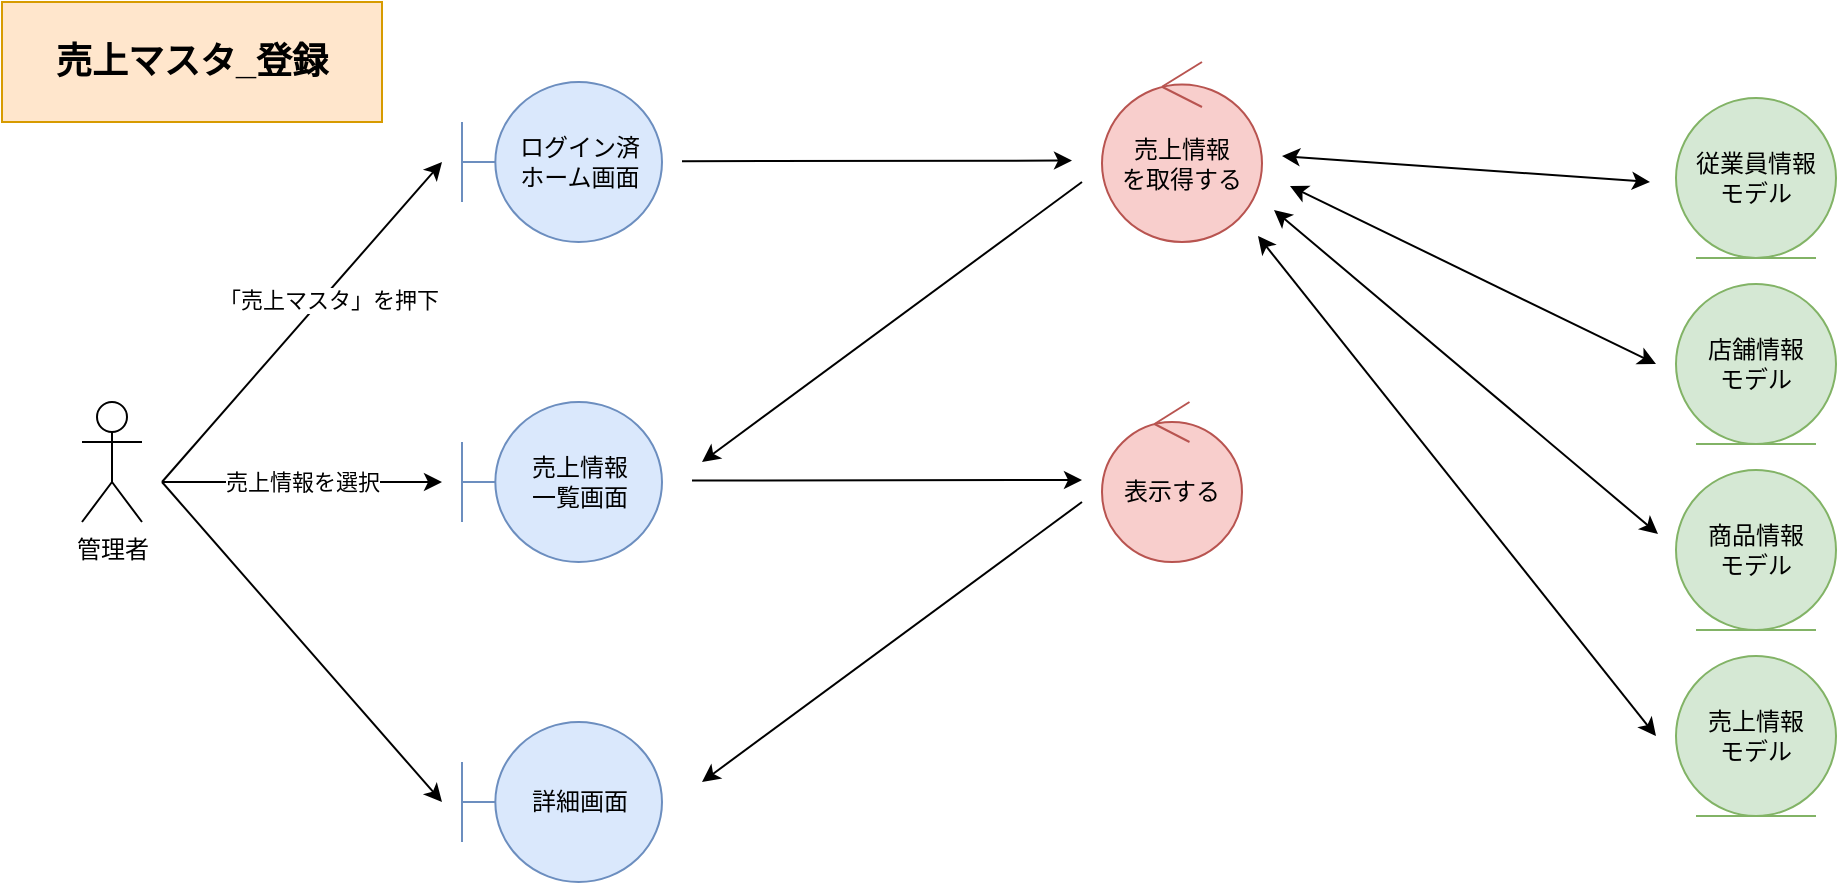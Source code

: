 <mxfile pages="3">
    <diagram id="6dXKoRwkiL6QKlLexK6N" name="*売上情報管理_参照">
        <mxGraphModel dx="1428" dy="459" grid="0" gridSize="10" guides="1" tooltips="1" connect="1" arrows="1" fold="1" page="0" pageScale="1" pageWidth="827" pageHeight="1169" math="0" shadow="0">
            <root>
                <mxCell id="0"/>
                <mxCell id="1" parent="0"/>
                <mxCell id="2" value="管理者&lt;br&gt;" style="shape=umlActor;verticalLabelPosition=bottom;verticalAlign=top;html=1;" parent="1" vertex="1">
                    <mxGeometry x="-70" y="280" width="30" height="60" as="geometry"/>
                </mxCell>
                <mxCell id="3" value="ログイン済&lt;br&gt;ホーム画面" style="shape=umlBoundary;whiteSpace=wrap;html=1;fillColor=#dae8fc;strokeColor=#6c8ebf;" parent="1" vertex="1">
                    <mxGeometry x="120" y="120" width="100" height="80" as="geometry"/>
                </mxCell>
                <mxCell id="4" value="売上情報&lt;br&gt;一覧画面" style="shape=umlBoundary;whiteSpace=wrap;html=1;fillColor=#dae8fc;strokeColor=#6c8ebf;" parent="1" vertex="1">
                    <mxGeometry x="120" y="280" width="100" height="80" as="geometry"/>
                </mxCell>
                <mxCell id="6" value="売上情報&lt;br&gt;を取得する" style="ellipse;shape=umlControl;whiteSpace=wrap;html=1;fillColor=#f8cecc;strokeColor=#b85450;" parent="1" vertex="1">
                    <mxGeometry x="440" y="110" width="80" height="90" as="geometry"/>
                </mxCell>
                <mxCell id="7" value="売上情報&lt;br&gt;モデル" style="ellipse;shape=umlEntity;whiteSpace=wrap;html=1;fillColor=#d5e8d4;strokeColor=#82b366;" parent="1" vertex="1">
                    <mxGeometry x="727" y="407" width="80" height="80" as="geometry"/>
                </mxCell>
                <mxCell id="8" value="表示する" style="ellipse;shape=umlControl;whiteSpace=wrap;html=1;fillColor=#f8cecc;strokeColor=#b85450;" parent="1" vertex="1">
                    <mxGeometry x="440" y="280" width="70" height="80" as="geometry"/>
                </mxCell>
                <mxCell id="9" value="" style="endArrow=classic;html=1;rounded=0;" parent="1" edge="1">
                    <mxGeometry width="50" height="50" relative="1" as="geometry">
                        <mxPoint x="235" y="319.29" as="sourcePoint"/>
                        <mxPoint x="430" y="319" as="targetPoint"/>
                    </mxGeometry>
                </mxCell>
                <mxCell id="11" value="" style="endArrow=classic;html=1;rounded=0;" parent="1" edge="1">
                    <mxGeometry width="50" height="50" relative="1" as="geometry">
                        <mxPoint x="-30" y="320" as="sourcePoint"/>
                        <mxPoint x="110" y="160" as="targetPoint"/>
                    </mxGeometry>
                </mxCell>
                <mxCell id="25" value="「売上マスタ」を押下" style="edgeLabel;html=1;align=center;verticalAlign=middle;resizable=0;points=[];" parent="11" vertex="1" connectable="0">
                    <mxGeometry x="0.159" y="-2" relative="1" as="geometry">
                        <mxPoint as="offset"/>
                    </mxGeometry>
                </mxCell>
                <mxCell id="12" value="" style="endArrow=classic;html=1;rounded=0;" parent="1" edge="1">
                    <mxGeometry width="50" height="50" relative="1" as="geometry">
                        <mxPoint x="-30" y="320" as="sourcePoint"/>
                        <mxPoint x="110" y="480" as="targetPoint"/>
                    </mxGeometry>
                </mxCell>
                <mxCell id="13" value="" style="endArrow=classic;html=1;rounded=0;" parent="1" edge="1">
                    <mxGeometry width="50" height="50" relative="1" as="geometry">
                        <mxPoint x="-30" y="320" as="sourcePoint"/>
                        <mxPoint x="110" y="320" as="targetPoint"/>
                    </mxGeometry>
                </mxCell>
                <mxCell id="26" value="売上情報を選択" style="edgeLabel;html=1;align=center;verticalAlign=middle;resizable=0;points=[];" parent="13" vertex="1" connectable="0">
                    <mxGeometry x="0.308" y="1" relative="1" as="geometry">
                        <mxPoint x="-22" y="1" as="offset"/>
                    </mxGeometry>
                </mxCell>
                <mxCell id="14" value="" style="endArrow=classic;html=1;rounded=0;startArrow=classic;startFill=1;" parent="1" edge="1">
                    <mxGeometry width="50" height="50" relative="1" as="geometry">
                        <mxPoint x="534" y="172" as="sourcePoint"/>
                        <mxPoint x="717" y="261" as="targetPoint"/>
                    </mxGeometry>
                </mxCell>
                <mxCell id="15" value="" style="endArrow=classic;html=1;rounded=0;" parent="1" edge="1">
                    <mxGeometry width="50" height="50" relative="1" as="geometry">
                        <mxPoint x="230" y="159.58" as="sourcePoint"/>
                        <mxPoint x="425" y="159.29" as="targetPoint"/>
                    </mxGeometry>
                </mxCell>
                <mxCell id="16" value="" style="endArrow=classic;html=1;rounded=0;" parent="1" edge="1">
                    <mxGeometry width="50" height="50" relative="1" as="geometry">
                        <mxPoint x="430" y="170" as="sourcePoint"/>
                        <mxPoint x="240" y="310" as="targetPoint"/>
                    </mxGeometry>
                </mxCell>
                <mxCell id="17" value="" style="endArrow=classic;html=1;rounded=0;" parent="1" edge="1">
                    <mxGeometry width="50" height="50" relative="1" as="geometry">
                        <mxPoint x="430" y="330" as="sourcePoint"/>
                        <mxPoint x="240" y="470" as="targetPoint"/>
                    </mxGeometry>
                </mxCell>
                <mxCell id="23" value="詳細画面" style="shape=umlBoundary;whiteSpace=wrap;html=1;fillColor=#dae8fc;strokeColor=#6c8ebf;" parent="1" vertex="1">
                    <mxGeometry x="120" y="440" width="100" height="80" as="geometry"/>
                </mxCell>
                <mxCell id="24" value="売上マスタ_登録" style="rounded=0;whiteSpace=wrap;html=1;fillColor=#ffe6cc;strokeColor=#d79b00;fontStyle=1;fontSize=18;" parent="1" vertex="1">
                    <mxGeometry x="-110" y="80" width="190" height="60" as="geometry"/>
                </mxCell>
                <mxCell id="pvjX0vMnP473XmivSzVV-26" value="商品情報&lt;br&gt;モデル" style="ellipse;shape=umlEntity;whiteSpace=wrap;html=1;fillColor=#d5e8d4;strokeColor=#82b366;" vertex="1" parent="1">
                    <mxGeometry x="727" y="314" width="80" height="80" as="geometry"/>
                </mxCell>
                <mxCell id="6gAZNGbk-TdiE4PoCEPk-26" value="店舗情報&lt;br&gt;モデル" style="ellipse;shape=umlEntity;whiteSpace=wrap;html=1;fillColor=#d5e8d4;strokeColor=#82b366;" vertex="1" parent="1">
                    <mxGeometry x="727" y="221" width="80" height="80" as="geometry"/>
                </mxCell>
                <mxCell id="6gAZNGbk-TdiE4PoCEPk-27" value="従業員情報&lt;br&gt;モデル" style="ellipse;shape=umlEntity;whiteSpace=wrap;html=1;fillColor=#d5e8d4;strokeColor=#82b366;" vertex="1" parent="1">
                    <mxGeometry x="727" y="128" width="80" height="80" as="geometry"/>
                </mxCell>
                <mxCell id="6gAZNGbk-TdiE4PoCEPk-28" value="" style="endArrow=classic;html=1;rounded=0;startArrow=classic;startFill=1;" edge="1" parent="1">
                    <mxGeometry width="50" height="50" relative="1" as="geometry">
                        <mxPoint x="530" y="157" as="sourcePoint"/>
                        <mxPoint x="714" y="170" as="targetPoint"/>
                    </mxGeometry>
                </mxCell>
                <mxCell id="6gAZNGbk-TdiE4PoCEPk-29" value="" style="endArrow=classic;html=1;rounded=0;startArrow=classic;startFill=1;" edge="1" parent="1">
                    <mxGeometry width="50" height="50" relative="1" as="geometry">
                        <mxPoint x="526" y="184" as="sourcePoint"/>
                        <mxPoint x="718" y="346" as="targetPoint"/>
                    </mxGeometry>
                </mxCell>
                <mxCell id="6gAZNGbk-TdiE4PoCEPk-30" value="" style="endArrow=classic;html=1;rounded=0;startArrow=classic;startFill=1;" edge="1" parent="1">
                    <mxGeometry width="50" height="50" relative="1" as="geometry">
                        <mxPoint x="518" y="197" as="sourcePoint"/>
                        <mxPoint x="717" y="447" as="targetPoint"/>
                    </mxGeometry>
                </mxCell>
            </root>
        </mxGraphModel>
    </diagram>
    <diagram id="JnTztatlLzvQG0zcR0n4" name="*売上情報管理_編集">
        <mxGraphModel dx="1428" dy="459" grid="0" gridSize="10" guides="1" tooltips="1" connect="1" arrows="1" fold="1" page="0" pageScale="1" pageWidth="827" pageHeight="1169" math="0" shadow="0">
            <root>
                <mxCell id="ClaozoiLsZOpISAz2pXM-0"/>
                <mxCell id="ClaozoiLsZOpISAz2pXM-1" parent="ClaozoiLsZOpISAz2pXM-0"/>
                <mxCell id="gx6NXgfO0Ngl4NM3lM2A-1" value="ログイン済&lt;br&gt;ホーム画面" style="shape=umlBoundary;whiteSpace=wrap;html=1;fillColor=#dae8fc;strokeColor=#6c8ebf;" parent="ClaozoiLsZOpISAz2pXM-1" vertex="1">
                    <mxGeometry x="120" y="120" width="100" height="80" as="geometry"/>
                </mxCell>
                <mxCell id="gx6NXgfO0Ngl4NM3lM2A-2" value="売上情報&lt;br&gt;一覧画面" style="shape=umlBoundary;whiteSpace=wrap;html=1;fillColor=#dae8fc;strokeColor=#6c8ebf;" parent="ClaozoiLsZOpISAz2pXM-1" vertex="1">
                    <mxGeometry x="120" y="280" width="100" height="80" as="geometry"/>
                </mxCell>
                <mxCell id="gx6NXgfO0Ngl4NM3lM2A-3" value="売上情報&lt;br&gt;を取得する" style="ellipse;shape=umlControl;whiteSpace=wrap;html=1;fillColor=#f8cecc;strokeColor=#b85450;" parent="ClaozoiLsZOpISAz2pXM-1" vertex="1">
                    <mxGeometry x="440" y="110" width="80" height="90" as="geometry"/>
                </mxCell>
                <mxCell id="gx6NXgfO0Ngl4NM3lM2A-5" value="表示する" style="ellipse;shape=umlControl;whiteSpace=wrap;html=1;fillColor=#f8cecc;strokeColor=#b85450;" parent="ClaozoiLsZOpISAz2pXM-1" vertex="1">
                    <mxGeometry x="440" y="280" width="70" height="80" as="geometry"/>
                </mxCell>
                <mxCell id="gx6NXgfO0Ngl4NM3lM2A-6" value="" style="endArrow=classic;html=1;rounded=0;" parent="ClaozoiLsZOpISAz2pXM-1" edge="1">
                    <mxGeometry width="50" height="50" relative="1" as="geometry">
                        <mxPoint x="235" y="319.29" as="sourcePoint"/>
                        <mxPoint x="430" y="319" as="targetPoint"/>
                    </mxGeometry>
                </mxCell>
                <mxCell id="gx6NXgfO0Ngl4NM3lM2A-12" value="" style="endArrow=classic;html=1;rounded=0;" parent="ClaozoiLsZOpISAz2pXM-1" edge="1">
                    <mxGeometry width="50" height="50" relative="1" as="geometry">
                        <mxPoint x="230" y="159.58" as="sourcePoint"/>
                        <mxPoint x="425" y="159.29" as="targetPoint"/>
                    </mxGeometry>
                </mxCell>
                <mxCell id="gx6NXgfO0Ngl4NM3lM2A-13" value="" style="endArrow=classic;html=1;rounded=0;" parent="ClaozoiLsZOpISAz2pXM-1" edge="1">
                    <mxGeometry width="50" height="50" relative="1" as="geometry">
                        <mxPoint x="430" y="170" as="sourcePoint"/>
                        <mxPoint x="240" y="310" as="targetPoint"/>
                    </mxGeometry>
                </mxCell>
                <mxCell id="gx6NXgfO0Ngl4NM3lM2A-14" value="" style="endArrow=classic;html=1;rounded=0;startArrow=classic;startFill=1;" parent="ClaozoiLsZOpISAz2pXM-1" edge="1">
                    <mxGeometry width="50" height="50" relative="1" as="geometry">
                        <mxPoint x="430" y="330" as="sourcePoint"/>
                        <mxPoint x="240" y="480" as="targetPoint"/>
                    </mxGeometry>
                </mxCell>
                <mxCell id="gx6NXgfO0Ngl4NM3lM2A-15" value="詳細画面" style="shape=umlBoundary;whiteSpace=wrap;html=1;fillColor=#dae8fc;strokeColor=#6c8ebf;" parent="ClaozoiLsZOpISAz2pXM-1" vertex="1">
                    <mxGeometry x="120" y="440" width="100" height="80" as="geometry"/>
                </mxCell>
                <mxCell id="rAo2Jz_jOwV9_K-vaBnR-0" value="編集画面" style="shape=umlBoundary;whiteSpace=wrap;html=1;fillColor=#dae8fc;strokeColor=#6c8ebf;" parent="ClaozoiLsZOpISAz2pXM-1" vertex="1">
                    <mxGeometry x="120" y="600" width="100" height="80" as="geometry"/>
                </mxCell>
                <mxCell id="rAo2Jz_jOwV9_K-vaBnR-1" value="" style="endArrow=classic;html=1;rounded=0;" parent="ClaozoiLsZOpISAz2pXM-1" edge="1">
                    <mxGeometry width="50" height="50" relative="1" as="geometry">
                        <mxPoint x="430" y="340" as="sourcePoint"/>
                        <mxPoint x="240" y="630" as="targetPoint"/>
                    </mxGeometry>
                </mxCell>
                <mxCell id="rAo2Jz_jOwV9_K-vaBnR-2" value="" style="endArrow=classic;html=1;rounded=0;" parent="ClaozoiLsZOpISAz2pXM-1" edge="1">
                    <mxGeometry width="50" height="50" relative="1" as="geometry">
                        <mxPoint x="-30" y="320" as="sourcePoint"/>
                        <mxPoint x="110" y="640" as="targetPoint"/>
                    </mxGeometry>
                </mxCell>
                <mxCell id="u0TdL2q2LAMC2MeznFi9-2" value="売上情報を入力" style="edgeLabel;html=1;align=center;verticalAlign=middle;resizable=0;points=[];" parent="rAo2Jz_jOwV9_K-vaBnR-2" vertex="1" connectable="0">
                    <mxGeometry x="0.242" y="1" relative="1" as="geometry">
                        <mxPoint as="offset"/>
                    </mxGeometry>
                </mxCell>
                <mxCell id="rAo2Jz_jOwV9_K-vaBnR-3" value="入力データを検証する" style="ellipse;shape=umlControl;whiteSpace=wrap;html=1;fillColor=#f8cecc;strokeColor=#b85450;" parent="ClaozoiLsZOpISAz2pXM-1" vertex="1">
                    <mxGeometry x="440" y="600" width="70" height="80" as="geometry"/>
                </mxCell>
                <mxCell id="rAo2Jz_jOwV9_K-vaBnR-4" value="更新する" style="ellipse;shape=umlControl;whiteSpace=wrap;html=1;fillColor=#f8cecc;strokeColor=#b85450;" parent="ClaozoiLsZOpISAz2pXM-1" vertex="1">
                    <mxGeometry x="440" y="440" width="70" height="80" as="geometry"/>
                </mxCell>
                <mxCell id="rAo2Jz_jOwV9_K-vaBnR-5" value="" style="endArrow=classic;html=1;rounded=0;startArrow=classic;startFill=1;" parent="ClaozoiLsZOpISAz2pXM-1" edge="1">
                    <mxGeometry width="50" height="50" relative="1" as="geometry">
                        <mxPoint x="240" y="639.7" as="sourcePoint"/>
                        <mxPoint x="435" y="639.41" as="targetPoint"/>
                    </mxGeometry>
                </mxCell>
                <mxCell id="u0TdL2q2LAMC2MeznFi9-11" value="入力エラー時は&lt;br&gt;エラーメッセージを表示" style="edgeLabel;html=1;align=center;verticalAlign=middle;resizable=0;points=[];" parent="rAo2Jz_jOwV9_K-vaBnR-5" vertex="1" connectable="0">
                    <mxGeometry x="0.155" y="-3" relative="1" as="geometry">
                        <mxPoint x="-13" y="-3" as="offset"/>
                    </mxGeometry>
                </mxCell>
                <mxCell id="rAo2Jz_jOwV9_K-vaBnR-6" value="" style="endArrow=classic;html=1;rounded=0;" parent="ClaozoiLsZOpISAz2pXM-1" edge="1">
                    <mxGeometry width="50" height="50" relative="1" as="geometry">
                        <mxPoint x="474.5" y="590" as="sourcePoint"/>
                        <mxPoint x="474.5" y="530" as="targetPoint"/>
                    </mxGeometry>
                </mxCell>
                <mxCell id="rAo2Jz_jOwV9_K-vaBnR-7" value="" style="endArrow=classic;html=1;rounded=0;startArrow=classic;startFill=1;" parent="ClaozoiLsZOpISAz2pXM-1" edge="1">
                    <mxGeometry width="50" height="50" relative="1" as="geometry">
                        <mxPoint x="520" y="480" as="sourcePoint"/>
                        <mxPoint x="710" y="450" as="targetPoint"/>
                    </mxGeometry>
                </mxCell>
                <mxCell id="u0TdL2q2LAMC2MeznFi9-0" value="売上情報を更新" style="edgeLabel;html=1;align=center;verticalAlign=middle;resizable=0;points=[];" parent="rAo2Jz_jOwV9_K-vaBnR-7" vertex="1" connectable="0">
                    <mxGeometry x="0.129" y="6" relative="1" as="geometry">
                        <mxPoint as="offset"/>
                    </mxGeometry>
                </mxCell>
                <mxCell id="rAo2Jz_jOwV9_K-vaBnR-8" value="" style="endArrow=classic;html=1;rounded=0;jumpStyle=arc;" parent="ClaozoiLsZOpISAz2pXM-1" edge="1">
                    <mxGeometry width="50" height="50" relative="1" as="geometry">
                        <mxPoint x="440" y="180.0" as="sourcePoint"/>
                        <mxPoint x="240" y="470" as="targetPoint"/>
                    </mxGeometry>
                </mxCell>
                <mxCell id="Lp-UoPlOY43ExgynIh6E-0" value="売上マスタ_編集" style="rounded=0;whiteSpace=wrap;html=1;fillColor=#ffe6cc;strokeColor=#d79b00;fontStyle=1;fontSize=18;" parent="ClaozoiLsZOpISAz2pXM-1" vertex="1">
                    <mxGeometry x="-133" y="66" width="190" height="60" as="geometry"/>
                </mxCell>
                <mxCell id="X-bZCnbmL0jtdzTY1LeG-0" value="管理者&lt;br&gt;" style="shape=umlActor;verticalLabelPosition=bottom;verticalAlign=top;html=1;" parent="ClaozoiLsZOpISAz2pXM-1" vertex="1">
                    <mxGeometry x="-70" y="280" width="30" height="60" as="geometry"/>
                </mxCell>
                <mxCell id="X-bZCnbmL0jtdzTY1LeG-1" value="" style="endArrow=classic;html=1;rounded=0;" parent="ClaozoiLsZOpISAz2pXM-1" edge="1">
                    <mxGeometry width="50" height="50" relative="1" as="geometry">
                        <mxPoint x="-30" y="320" as="sourcePoint"/>
                        <mxPoint x="110" y="160" as="targetPoint"/>
                    </mxGeometry>
                </mxCell>
                <mxCell id="X-bZCnbmL0jtdzTY1LeG-2" value="「売上マスタ」を押下" style="edgeLabel;html=1;align=center;verticalAlign=middle;resizable=0;points=[];" parent="X-bZCnbmL0jtdzTY1LeG-1" vertex="1" connectable="0">
                    <mxGeometry x="0.159" y="-2" relative="1" as="geometry">
                        <mxPoint as="offset"/>
                    </mxGeometry>
                </mxCell>
                <mxCell id="X-bZCnbmL0jtdzTY1LeG-3" value="" style="endArrow=classic;html=1;rounded=0;" parent="ClaozoiLsZOpISAz2pXM-1" edge="1">
                    <mxGeometry width="50" height="50" relative="1" as="geometry">
                        <mxPoint x="-30" y="320" as="sourcePoint"/>
                        <mxPoint x="110" y="480" as="targetPoint"/>
                    </mxGeometry>
                </mxCell>
                <mxCell id="u0TdL2q2LAMC2MeznFi9-1" value="「編集」を押下" style="edgeLabel;html=1;align=center;verticalAlign=middle;resizable=0;points=[];" parent="X-bZCnbmL0jtdzTY1LeG-3" vertex="1" connectable="0">
                    <mxGeometry x="0.213" y="-2" relative="1" as="geometry">
                        <mxPoint as="offset"/>
                    </mxGeometry>
                </mxCell>
                <mxCell id="X-bZCnbmL0jtdzTY1LeG-4" value="" style="endArrow=classic;html=1;rounded=0;" parent="ClaozoiLsZOpISAz2pXM-1" edge="1">
                    <mxGeometry width="50" height="50" relative="1" as="geometry">
                        <mxPoint x="-30" y="320" as="sourcePoint"/>
                        <mxPoint x="110" y="320" as="targetPoint"/>
                    </mxGeometry>
                </mxCell>
                <mxCell id="X-bZCnbmL0jtdzTY1LeG-5" value="売上情報を選択" style="edgeLabel;html=1;align=center;verticalAlign=middle;resizable=0;points=[];" parent="X-bZCnbmL0jtdzTY1LeG-4" vertex="1" connectable="0">
                    <mxGeometry x="0.308" y="1" relative="1" as="geometry">
                        <mxPoint x="-22" y="1" as="offset"/>
                    </mxGeometry>
                </mxCell>
                <mxCell id="u0TdL2q2LAMC2MeznFi9-10" value="" style="curved=1;endArrow=classic;html=1;rounded=0;" parent="ClaozoiLsZOpISAz2pXM-1" edge="1">
                    <mxGeometry width="50" height="50" relative="1" as="geometry">
                        <mxPoint x="520" y="460" as="sourcePoint"/>
                        <mxPoint x="520" y="170" as="targetPoint"/>
                        <Array as="points">
                            <mxPoint x="600" y="250"/>
                        </Array>
                    </mxGeometry>
                </mxCell>
                <mxCell id="Rb1_2ahgpqf1ObxYSjOv-0" value="売上情報&lt;br&gt;モデル" style="ellipse;shape=umlEntity;whiteSpace=wrap;html=1;fillColor=#d5e8d4;strokeColor=#82b366;" vertex="1" parent="ClaozoiLsZOpISAz2pXM-1">
                    <mxGeometry x="727" y="407" width="80" height="80" as="geometry"/>
                </mxCell>
                <mxCell id="Rb1_2ahgpqf1ObxYSjOv-1" value="" style="endArrow=classic;html=1;rounded=0;startArrow=classic;startFill=1;" edge="1" parent="ClaozoiLsZOpISAz2pXM-1">
                    <mxGeometry width="50" height="50" relative="1" as="geometry">
                        <mxPoint x="534" y="172" as="sourcePoint"/>
                        <mxPoint x="717" y="261" as="targetPoint"/>
                    </mxGeometry>
                </mxCell>
                <mxCell id="Rb1_2ahgpqf1ObxYSjOv-2" value="商品情報&lt;br&gt;モデル" style="ellipse;shape=umlEntity;whiteSpace=wrap;html=1;fillColor=#d5e8d4;strokeColor=#82b366;" vertex="1" parent="ClaozoiLsZOpISAz2pXM-1">
                    <mxGeometry x="727" y="314" width="80" height="80" as="geometry"/>
                </mxCell>
                <mxCell id="Rb1_2ahgpqf1ObxYSjOv-3" value="店舗情報&lt;br&gt;モデル" style="ellipse;shape=umlEntity;whiteSpace=wrap;html=1;fillColor=#d5e8d4;strokeColor=#82b366;" vertex="1" parent="ClaozoiLsZOpISAz2pXM-1">
                    <mxGeometry x="727" y="221" width="80" height="80" as="geometry"/>
                </mxCell>
                <mxCell id="Rb1_2ahgpqf1ObxYSjOv-4" value="従業員情報&lt;br&gt;モデル" style="ellipse;shape=umlEntity;whiteSpace=wrap;html=1;fillColor=#d5e8d4;strokeColor=#82b366;" vertex="1" parent="ClaozoiLsZOpISAz2pXM-1">
                    <mxGeometry x="727" y="128" width="80" height="80" as="geometry"/>
                </mxCell>
                <mxCell id="Rb1_2ahgpqf1ObxYSjOv-5" value="" style="endArrow=classic;html=1;rounded=0;startArrow=classic;startFill=1;" edge="1" parent="ClaozoiLsZOpISAz2pXM-1">
                    <mxGeometry width="50" height="50" relative="1" as="geometry">
                        <mxPoint x="530" y="157" as="sourcePoint"/>
                        <mxPoint x="714" y="170" as="targetPoint"/>
                    </mxGeometry>
                </mxCell>
                <mxCell id="Rb1_2ahgpqf1ObxYSjOv-6" value="" style="endArrow=classic;html=1;rounded=0;startArrow=classic;startFill=1;" edge="1" parent="ClaozoiLsZOpISAz2pXM-1">
                    <mxGeometry width="50" height="50" relative="1" as="geometry">
                        <mxPoint x="526" y="184" as="sourcePoint"/>
                        <mxPoint x="718" y="346" as="targetPoint"/>
                    </mxGeometry>
                </mxCell>
                <mxCell id="Rb1_2ahgpqf1ObxYSjOv-7" value="" style="endArrow=classic;html=1;rounded=0;startArrow=classic;startFill=1;" edge="1" parent="ClaozoiLsZOpISAz2pXM-1">
                    <mxGeometry width="50" height="50" relative="1" as="geometry">
                        <mxPoint x="518" y="197" as="sourcePoint"/>
                        <mxPoint x="717" y="447" as="targetPoint"/>
                    </mxGeometry>
                </mxCell>
            </root>
        </mxGraphModel>
    </diagram>
    <diagram id="NGaApFWOfqZ_2WpzOdTp" name="*売上情報管理_削除">
        <mxGraphModel dx="1428" dy="459" grid="0" gridSize="10" guides="1" tooltips="1" connect="1" arrows="1" fold="1" page="0" pageScale="1" pageWidth="827" pageHeight="1169" math="0" shadow="0">
            <root>
                <mxCell id="v6kbZBv9k20OrkSfWxrl-0"/>
                <mxCell id="v6kbZBv9k20OrkSfWxrl-1" parent="v6kbZBv9k20OrkSfWxrl-0"/>
                <mxCell id="OnPWleWcY83iw-MTE333-1" value="ログイン済&lt;br&gt;ホーム画面" style="shape=umlBoundary;whiteSpace=wrap;html=1;fillColor=#dae8fc;strokeColor=#6c8ebf;" parent="v6kbZBv9k20OrkSfWxrl-1" vertex="1">
                    <mxGeometry x="120" y="120" width="100" height="80" as="geometry"/>
                </mxCell>
                <mxCell id="OnPWleWcY83iw-MTE333-2" value="売上情報&lt;br&gt;一覧画面" style="shape=umlBoundary;whiteSpace=wrap;html=1;fillColor=#dae8fc;strokeColor=#6c8ebf;" parent="v6kbZBv9k20OrkSfWxrl-1" vertex="1">
                    <mxGeometry x="120" y="280" width="100" height="80" as="geometry"/>
                </mxCell>
                <mxCell id="OnPWleWcY83iw-MTE333-3" value="売上情報&lt;br&gt;を取得する" style="ellipse;shape=umlControl;whiteSpace=wrap;html=1;fillColor=#f8cecc;strokeColor=#b85450;" parent="v6kbZBv9k20OrkSfWxrl-1" vertex="1">
                    <mxGeometry x="440" y="110" width="80" height="90" as="geometry"/>
                </mxCell>
                <mxCell id="OnPWleWcY83iw-MTE333-5" value="表示する" style="ellipse;shape=umlControl;whiteSpace=wrap;html=1;fillColor=#f8cecc;strokeColor=#b85450;" parent="v6kbZBv9k20OrkSfWxrl-1" vertex="1">
                    <mxGeometry x="440" y="280" width="70" height="80" as="geometry"/>
                </mxCell>
                <mxCell id="OnPWleWcY83iw-MTE333-6" value="" style="endArrow=classic;html=1;rounded=0;" parent="v6kbZBv9k20OrkSfWxrl-1" edge="1">
                    <mxGeometry width="50" height="50" relative="1" as="geometry">
                        <mxPoint x="235" y="319.29" as="sourcePoint"/>
                        <mxPoint x="430" y="319" as="targetPoint"/>
                    </mxGeometry>
                </mxCell>
                <mxCell id="OnPWleWcY83iw-MTE333-12" value="" style="endArrow=classic;html=1;rounded=0;" parent="v6kbZBv9k20OrkSfWxrl-1" edge="1">
                    <mxGeometry width="50" height="50" relative="1" as="geometry">
                        <mxPoint x="230" y="159.58" as="sourcePoint"/>
                        <mxPoint x="425" y="159.29" as="targetPoint"/>
                    </mxGeometry>
                </mxCell>
                <mxCell id="OnPWleWcY83iw-MTE333-13" value="" style="endArrow=classic;html=1;rounded=0;" parent="v6kbZBv9k20OrkSfWxrl-1" edge="1">
                    <mxGeometry width="50" height="50" relative="1" as="geometry">
                        <mxPoint x="430" y="170" as="sourcePoint"/>
                        <mxPoint x="240" y="310" as="targetPoint"/>
                    </mxGeometry>
                </mxCell>
                <mxCell id="OnPWleWcY83iw-MTE333-14" value="" style="endArrow=classic;html=1;rounded=0;" parent="v6kbZBv9k20OrkSfWxrl-1" edge="1">
                    <mxGeometry width="50" height="50" relative="1" as="geometry">
                        <mxPoint x="430" y="330" as="sourcePoint"/>
                        <mxPoint x="240" y="470" as="targetPoint"/>
                    </mxGeometry>
                </mxCell>
                <mxCell id="OnPWleWcY83iw-MTE333-15" value="詳細画面" style="shape=umlBoundary;whiteSpace=wrap;html=1;fillColor=#dae8fc;strokeColor=#6c8ebf;" parent="v6kbZBv9k20OrkSfWxrl-1" vertex="1">
                    <mxGeometry x="120" y="440" width="100" height="80" as="geometry"/>
                </mxCell>
                <mxCell id="OnPWleWcY83iw-MTE333-16" value="削除する" style="ellipse;shape=umlControl;whiteSpace=wrap;html=1;fillColor=#f8cecc;strokeColor=#b85450;" parent="v6kbZBv9k20OrkSfWxrl-1" vertex="1">
                    <mxGeometry x="440" y="440" width="70" height="80" as="geometry"/>
                </mxCell>
                <mxCell id="OnPWleWcY83iw-MTE333-17" value="" style="endArrow=classic;html=1;rounded=0;" parent="v6kbZBv9k20OrkSfWxrl-1" edge="1">
                    <mxGeometry width="50" height="50" relative="1" as="geometry">
                        <mxPoint x="240" y="479.58" as="sourcePoint"/>
                        <mxPoint x="435" y="479.29" as="targetPoint"/>
                    </mxGeometry>
                </mxCell>
                <mxCell id="OnPWleWcY83iw-MTE333-18" value="" style="endArrow=classic;html=1;rounded=0;startArrow=classic;startFill=1;" parent="v6kbZBv9k20OrkSfWxrl-1" edge="1">
                    <mxGeometry width="50" height="50" relative="1" as="geometry">
                        <mxPoint x="520" y="480" as="sourcePoint"/>
                        <mxPoint x="701" y="447" as="targetPoint"/>
                    </mxGeometry>
                </mxCell>
                <mxCell id="Zh2Cj3inboqu4xl2LD00-1" value="売上情報を&lt;br&gt;削除" style="edgeLabel;html=1;align=center;verticalAlign=middle;resizable=0;points=[];" parent="OnPWleWcY83iw-MTE333-18" vertex="1" connectable="0">
                    <mxGeometry x="0.148" y="-1" relative="1" as="geometry">
                        <mxPoint as="offset"/>
                    </mxGeometry>
                </mxCell>
                <mxCell id="4vhspeQJZZZmmDjY5zOb-0" value="売上マスタ_削除" style="rounded=0;whiteSpace=wrap;html=1;fillColor=#ffe6cc;strokeColor=#d79b00;fontStyle=1;fontSize=18;" parent="v6kbZBv9k20OrkSfWxrl-1" vertex="1">
                    <mxGeometry x="-150" y="71" width="190" height="60" as="geometry"/>
                </mxCell>
                <mxCell id="Zh2Cj3inboqu4xl2LD00-0" value="" style="curved=1;endArrow=classic;html=1;rounded=0;" parent="v6kbZBv9k20OrkSfWxrl-1" edge="1">
                    <mxGeometry width="50" height="50" relative="1" as="geometry">
                        <mxPoint x="520" y="460" as="sourcePoint"/>
                        <mxPoint x="509" y="201" as="targetPoint"/>
                        <Array as="points">
                            <mxPoint x="600" y="250"/>
                        </Array>
                    </mxGeometry>
                </mxCell>
                <mxCell id="Uj_ZNz6zT2jNDqRnv_fK-0" value="管理者&lt;br&gt;" style="shape=umlActor;verticalLabelPosition=bottom;verticalAlign=top;html=1;" parent="v6kbZBv9k20OrkSfWxrl-1" vertex="1">
                    <mxGeometry x="-70" y="280" width="30" height="60" as="geometry"/>
                </mxCell>
                <mxCell id="Uj_ZNz6zT2jNDqRnv_fK-1" value="" style="endArrow=classic;html=1;rounded=0;" parent="v6kbZBv9k20OrkSfWxrl-1" edge="1">
                    <mxGeometry width="50" height="50" relative="1" as="geometry">
                        <mxPoint x="-30" y="320" as="sourcePoint"/>
                        <mxPoint x="110" y="160" as="targetPoint"/>
                    </mxGeometry>
                </mxCell>
                <mxCell id="Uj_ZNz6zT2jNDqRnv_fK-2" value="「売上情報マスタ」を押下" style="edgeLabel;html=1;align=center;verticalAlign=middle;resizable=0;points=[];" parent="Uj_ZNz6zT2jNDqRnv_fK-1" vertex="1" connectable="0">
                    <mxGeometry x="0.159" y="-2" relative="1" as="geometry">
                        <mxPoint as="offset"/>
                    </mxGeometry>
                </mxCell>
                <mxCell id="Uj_ZNz6zT2jNDqRnv_fK-3" value="" style="endArrow=classic;html=1;rounded=0;" parent="v6kbZBv9k20OrkSfWxrl-1" edge="1">
                    <mxGeometry width="50" height="50" relative="1" as="geometry">
                        <mxPoint x="-30" y="320" as="sourcePoint"/>
                        <mxPoint x="110" y="480" as="targetPoint"/>
                    </mxGeometry>
                </mxCell>
                <mxCell id="Uj_ZNz6zT2jNDqRnv_fK-4" value="「削除」を押下" style="edgeLabel;html=1;align=center;verticalAlign=middle;resizable=0;points=[];" parent="Uj_ZNz6zT2jNDqRnv_fK-3" vertex="1" connectable="0">
                    <mxGeometry x="0.213" y="-2" relative="1" as="geometry">
                        <mxPoint as="offset"/>
                    </mxGeometry>
                </mxCell>
                <mxCell id="Uj_ZNz6zT2jNDqRnv_fK-5" value="" style="endArrow=classic;html=1;rounded=0;" parent="v6kbZBv9k20OrkSfWxrl-1" edge="1">
                    <mxGeometry width="50" height="50" relative="1" as="geometry">
                        <mxPoint x="-30" y="320" as="sourcePoint"/>
                        <mxPoint x="110" y="320" as="targetPoint"/>
                    </mxGeometry>
                </mxCell>
                <mxCell id="Uj_ZNz6zT2jNDqRnv_fK-6" value="売上情報を選択" style="edgeLabel;html=1;align=center;verticalAlign=middle;resizable=0;points=[];" parent="Uj_ZNz6zT2jNDqRnv_fK-5" vertex="1" connectable="0">
                    <mxGeometry x="0.308" y="1" relative="1" as="geometry">
                        <mxPoint x="-22" y="1" as="offset"/>
                    </mxGeometry>
                </mxCell>
                <mxCell id="IeU3-2btQe3j1KXVmYVY-0" value="売上情報&lt;br&gt;モデル" style="ellipse;shape=umlEntity;whiteSpace=wrap;html=1;fillColor=#d5e8d4;strokeColor=#82b366;" vertex="1" parent="v6kbZBv9k20OrkSfWxrl-1">
                    <mxGeometry x="727" y="407" width="80" height="80" as="geometry"/>
                </mxCell>
                <mxCell id="IeU3-2btQe3j1KXVmYVY-1" value="" style="endArrow=classic;html=1;rounded=0;startArrow=classic;startFill=1;" edge="1" parent="v6kbZBv9k20OrkSfWxrl-1">
                    <mxGeometry width="50" height="50" relative="1" as="geometry">
                        <mxPoint x="534" y="172" as="sourcePoint"/>
                        <mxPoint x="717" y="261" as="targetPoint"/>
                    </mxGeometry>
                </mxCell>
                <mxCell id="IeU3-2btQe3j1KXVmYVY-2" value="商品情報&lt;br&gt;モデル" style="ellipse;shape=umlEntity;whiteSpace=wrap;html=1;fillColor=#d5e8d4;strokeColor=#82b366;" vertex="1" parent="v6kbZBv9k20OrkSfWxrl-1">
                    <mxGeometry x="727" y="314" width="80" height="80" as="geometry"/>
                </mxCell>
                <mxCell id="IeU3-2btQe3j1KXVmYVY-3" value="店舗情報&lt;br&gt;モデル" style="ellipse;shape=umlEntity;whiteSpace=wrap;html=1;fillColor=#d5e8d4;strokeColor=#82b366;" vertex="1" parent="v6kbZBv9k20OrkSfWxrl-1">
                    <mxGeometry x="727" y="221" width="80" height="80" as="geometry"/>
                </mxCell>
                <mxCell id="IeU3-2btQe3j1KXVmYVY-4" value="従業員情報&lt;br&gt;モデル" style="ellipse;shape=umlEntity;whiteSpace=wrap;html=1;fillColor=#d5e8d4;strokeColor=#82b366;" vertex="1" parent="v6kbZBv9k20OrkSfWxrl-1">
                    <mxGeometry x="727" y="128" width="80" height="80" as="geometry"/>
                </mxCell>
                <mxCell id="IeU3-2btQe3j1KXVmYVY-5" value="" style="endArrow=classic;html=1;rounded=0;startArrow=classic;startFill=1;" edge="1" parent="v6kbZBv9k20OrkSfWxrl-1">
                    <mxGeometry width="50" height="50" relative="1" as="geometry">
                        <mxPoint x="530" y="157" as="sourcePoint"/>
                        <mxPoint x="714" y="170" as="targetPoint"/>
                    </mxGeometry>
                </mxCell>
                <mxCell id="IeU3-2btQe3j1KXVmYVY-6" value="" style="endArrow=classic;html=1;rounded=0;startArrow=classic;startFill=1;" edge="1" parent="v6kbZBv9k20OrkSfWxrl-1">
                    <mxGeometry width="50" height="50" relative="1" as="geometry">
                        <mxPoint x="526" y="184" as="sourcePoint"/>
                        <mxPoint x="718" y="346" as="targetPoint"/>
                    </mxGeometry>
                </mxCell>
                <mxCell id="IeU3-2btQe3j1KXVmYVY-7" value="" style="endArrow=classic;html=1;rounded=0;startArrow=classic;startFill=1;" edge="1" parent="v6kbZBv9k20OrkSfWxrl-1">
                    <mxGeometry width="50" height="50" relative="1" as="geometry">
                        <mxPoint x="518" y="187" as="sourcePoint"/>
                        <mxPoint x="717" y="447" as="targetPoint"/>
                    </mxGeometry>
                </mxCell>
            </root>
        </mxGraphModel>
    </diagram>
</mxfile>